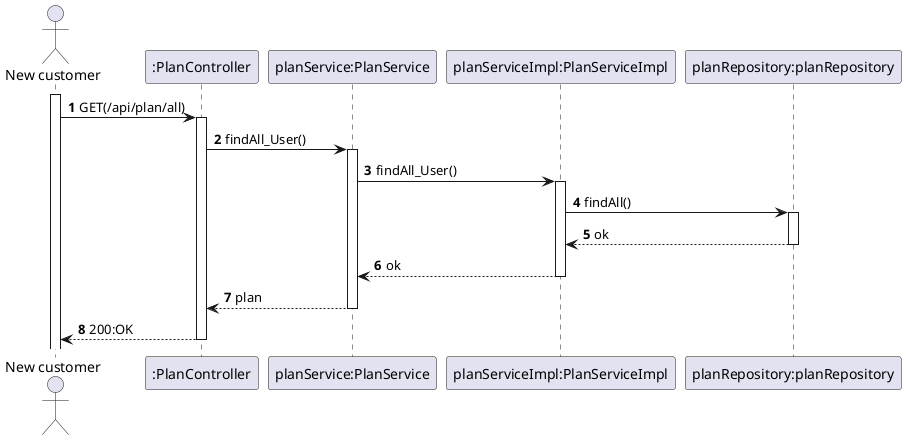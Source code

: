@startuml
'https://plantuml.com/sequence-diagram

autoactivate on
autonumber

actor "New customer" as User
participant ":PlanController" as Ctrl
participant "planService:PlanService" as Service
participant "planServiceImpl:PlanServiceImpl" as Impl
participant "planRepository:planRepository" as Repo

activate User

User -> Ctrl: GET(/api/plan/all)
Ctrl -> Service: findAll_User()
Service -> Impl: findAll_User()
Impl -> Repo: findAll()
Repo --> Impl: ok
Impl --> Service: ok
Service --> Ctrl: plan
Ctrl --> User: 200:OK

@enduml